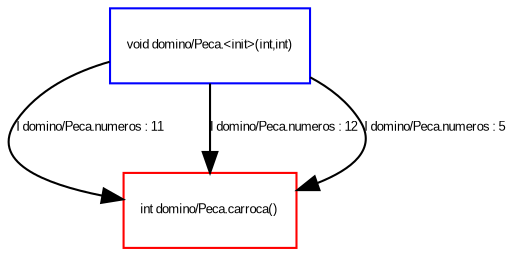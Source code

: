digraph "DirectedGraph" {
 graph [concentrate = true];
 center=true;
 fontsize=6;
 node [ color=blue,shape="box"fontsize=6,fontcolor=black,fontname=Arial];
 edge [ color=black,fontsize=6,fontcolor=black,fontname=Arial];
"int domino/Peca.carroca()"[color="red", fontsize="6", fontname="Arial"];
"void domino/Peca.<init>(int,int)" -> "int domino/Peca.carroca()" [label="I domino/Peca.numeros : 11" ]
"void domino/Peca.<init>(int,int)" -> "int domino/Peca.carroca()" [label="I domino/Peca.numeros : 12" ]
"void domino/Peca.<init>(int,int)" -> "int domino/Peca.carroca()" [label="I domino/Peca.numeros : 5" ]
}

